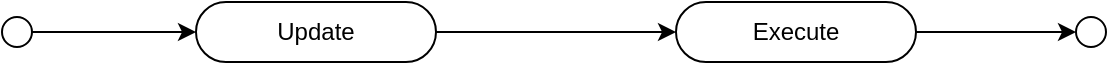 <mxfile version="13.7.9" type="device"><diagram id="e0V2yViuIFmXmbXTQ0TA" name="Page-1"><mxGraphModel dx="1088" dy="968" grid="1" gridSize="10" guides="1" tooltips="1" connect="1" arrows="1" fold="1" page="1" pageScale="1" pageWidth="827" pageHeight="1169" math="0" shadow="0"><root><mxCell id="0"/><mxCell id="1" parent="0"/><mxCell id="sdhnPHwVhuxs9W5geJwe-2" value="" style="ellipse;whiteSpace=wrap;html=1;aspect=fixed;" parent="1" vertex="1"><mxGeometry x="63" y="67.5" width="15" height="15" as="geometry"/></mxCell><mxCell id="sdhnPHwVhuxs9W5geJwe-3" value="Update" style="rounded=1;whiteSpace=wrap;html=1;absoluteArcSize=1;imageWidth=24;arcSize=30;" parent="1" vertex="1"><mxGeometry x="160.0" y="60" width="120" height="30" as="geometry"/></mxCell><mxCell id="sdhnPHwVhuxs9W5geJwe-8" value="Execute" style="rounded=1;whiteSpace=wrap;html=1;absoluteArcSize=1;imageWidth=24;arcSize=30;" parent="1" vertex="1"><mxGeometry x="400" y="60" width="120" height="30" as="geometry"/></mxCell><mxCell id="NENCPX_AhhMegA7Dg9nB-3" value="" style="ellipse;whiteSpace=wrap;html=1;aspect=fixed;" parent="1" vertex="1"><mxGeometry x="600" y="67.5" width="15" height="15" as="geometry"/></mxCell><mxCell id="_bj0e7s8C_O-EgD6wOv3-3" value="" style="endArrow=classic;html=1;exitX=1;exitY=0.5;exitDx=0;exitDy=0;entryX=0;entryY=0.5;entryDx=0;entryDy=0;" parent="1" source="sdhnPHwVhuxs9W5geJwe-2" target="sdhnPHwVhuxs9W5geJwe-3" edge="1"><mxGeometry width="50" height="50" relative="1" as="geometry"><mxPoint x="330" y="260" as="sourcePoint"/><mxPoint x="380" y="210" as="targetPoint"/></mxGeometry></mxCell><mxCell id="_bj0e7s8C_O-EgD6wOv3-4" value="" style="endArrow=classic;html=1;exitX=1;exitY=0.5;exitDx=0;exitDy=0;entryX=0;entryY=0.5;entryDx=0;entryDy=0;" parent="1" source="sdhnPHwVhuxs9W5geJwe-3" target="sdhnPHwVhuxs9W5geJwe-8" edge="1"><mxGeometry width="50" height="50" relative="1" as="geometry"><mxPoint x="330" y="260" as="sourcePoint"/><mxPoint x="380" y="210" as="targetPoint"/></mxGeometry></mxCell><mxCell id="_bj0e7s8C_O-EgD6wOv3-5" value="" style="endArrow=classic;html=1;exitX=1;exitY=0.5;exitDx=0;exitDy=0;entryX=0;entryY=0.5;entryDx=0;entryDy=0;" parent="1" source="sdhnPHwVhuxs9W5geJwe-8" target="NENCPX_AhhMegA7Dg9nB-3" edge="1"><mxGeometry width="50" height="50" relative="1" as="geometry"><mxPoint x="330" y="260" as="sourcePoint"/><mxPoint x="380" y="210" as="targetPoint"/></mxGeometry></mxCell></root></mxGraphModel></diagram></mxfile>